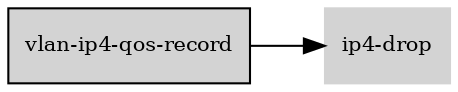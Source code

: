 digraph "vlan_ip4_qos_record_subgraph" {
  rankdir=LR;
  node [shape=box, style=filled, fontsize=10, color=lightgray, fontcolor=black, fillcolor=lightgray];
  "vlan-ip4-qos-record" [color=black, fontcolor=black, fillcolor=lightgray];
  edge [fontsize=8];
  "vlan-ip4-qos-record" -> "ip4-drop";
}

